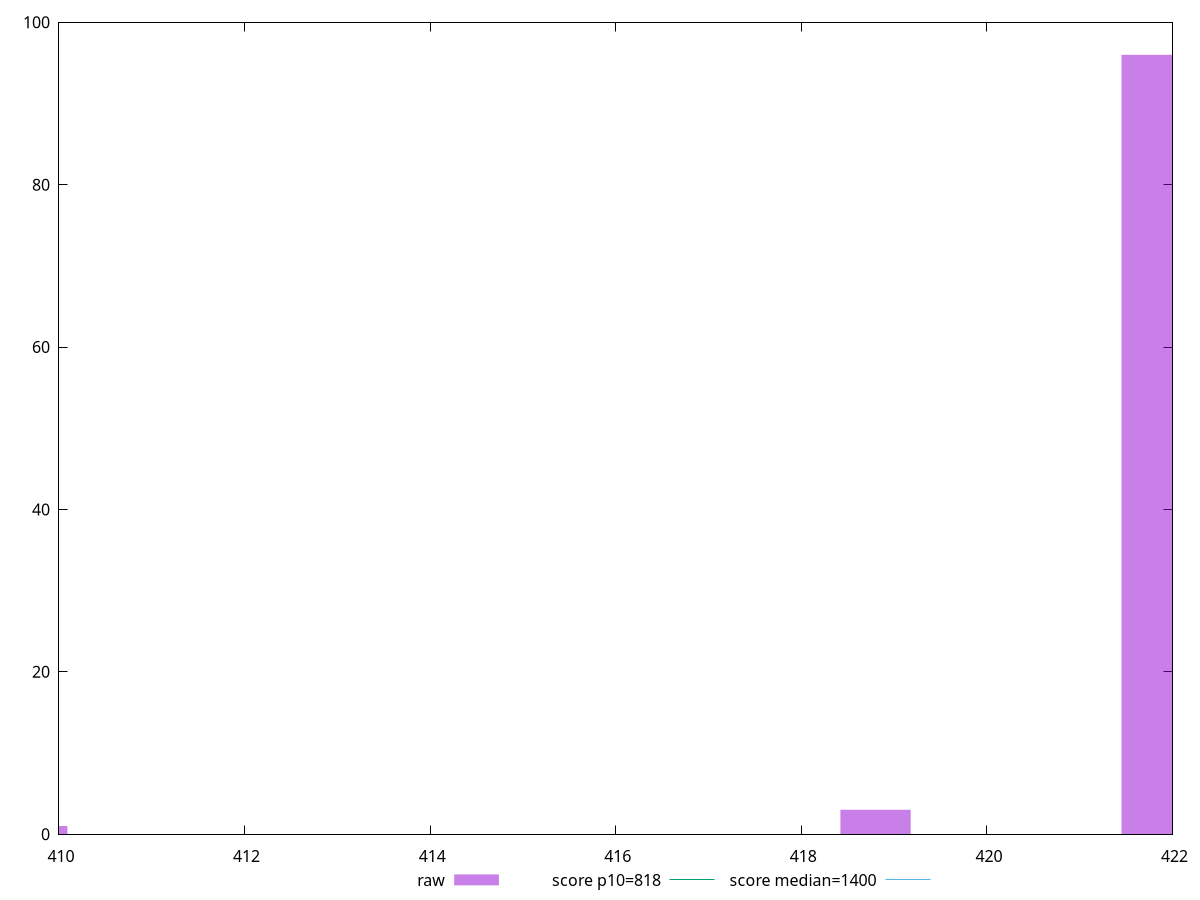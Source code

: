 reset

$raw <<EOF
421.82899850284286 96
409.71182798929624 1
418.7997058744562 3
EOF

set key outside below
set boxwidth 0.7573231570966659
set xrange [410:422]
set yrange [0:100]
set trange [0:100]
set style fill transparent solid 0.5 noborder

set parametric
set terminal svg size 640, 490 enhanced background rgb 'white'
set output "report_00025_2021-02-22T21:38:55.199Z/dom-size/samples/pages/raw/histogram.svg"

plot $raw title "raw" with boxes, \
     818,t title "score p10=818", \
     1400,t title "score median=1400"

reset
